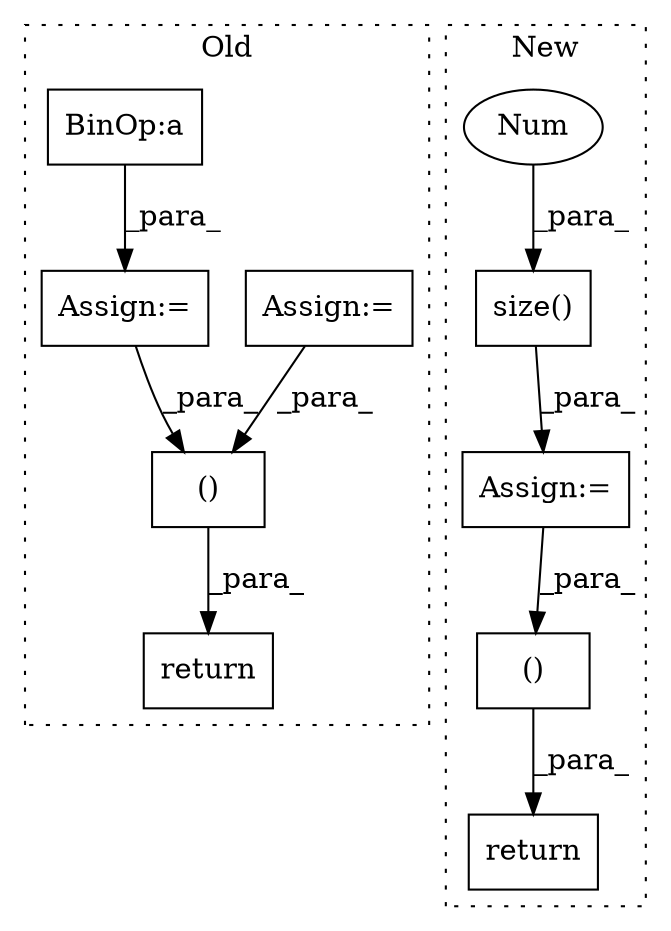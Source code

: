 digraph G {
subgraph cluster0 {
1 [label="()" a="54" s="1424" l="9" shape="box"];
6 [label="return" a="93" s="1416" l="7" shape="box"];
8 [label="Assign:=" a="68" s="1225" l="3" shape="box"];
9 [label="Assign:=" a="68" s="1385" l="3" shape="box"];
10 [label="BinOp:a" a="82" s="1229" l="3" shape="box"];
label = "Old";
style="dotted";
}
subgraph cluster1 {
2 [label="size()" a="75" s="1585,1593" l="7,1" shape="box"];
3 [label="Num" a="76" s="1592" l="1" shape="ellipse"];
4 [label="Assign:=" a="68" s="1570" l="3" shape="box"];
5 [label="return" a="93" s="1918" l="7" shape="box"];
7 [label="()" a="54" s="1926" l="9" shape="box"];
label = "New";
style="dotted";
}
1 -> 6 [label="_para_"];
2 -> 4 [label="_para_"];
3 -> 2 [label="_para_"];
4 -> 7 [label="_para_"];
7 -> 5 [label="_para_"];
8 -> 1 [label="_para_"];
9 -> 1 [label="_para_"];
10 -> 8 [label="_para_"];
}